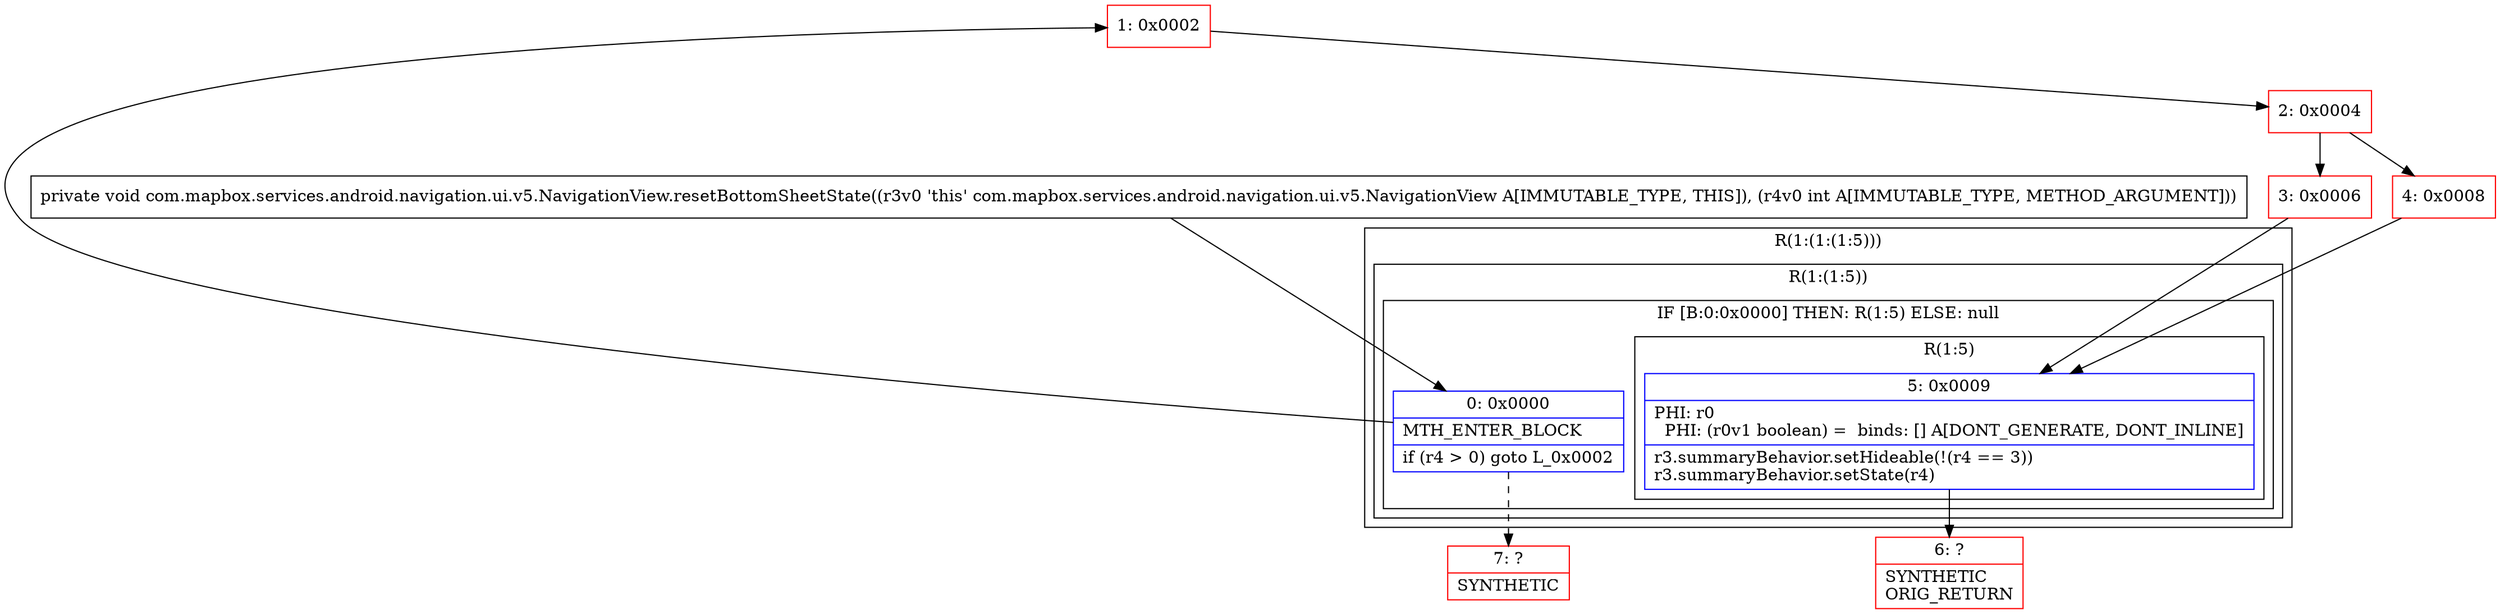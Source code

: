 digraph "CFG forcom.mapbox.services.android.navigation.ui.v5.NavigationView.resetBottomSheetState(I)V" {
subgraph cluster_Region_316718956 {
label = "R(1:(1:(1:5)))";
node [shape=record,color=blue];
subgraph cluster_Region_1107429232 {
label = "R(1:(1:5))";
node [shape=record,color=blue];
subgraph cluster_IfRegion_699250497 {
label = "IF [B:0:0x0000] THEN: R(1:5) ELSE: null";
node [shape=record,color=blue];
Node_0 [shape=record,label="{0\:\ 0x0000|MTH_ENTER_BLOCK\l|if (r4 \> 0) goto L_0x0002\l}"];
subgraph cluster_Region_1419806580 {
label = "R(1:5)";
node [shape=record,color=blue];
Node_5 [shape=record,label="{5\:\ 0x0009|PHI: r0 \l  PHI: (r0v1 boolean) =  binds: [] A[DONT_GENERATE, DONT_INLINE]\l|r3.summaryBehavior.setHideable(!(r4 == 3))\lr3.summaryBehavior.setState(r4)\l}"];
}
}
}
}
Node_1 [shape=record,color=red,label="{1\:\ 0x0002}"];
Node_2 [shape=record,color=red,label="{2\:\ 0x0004}"];
Node_3 [shape=record,color=red,label="{3\:\ 0x0006}"];
Node_4 [shape=record,color=red,label="{4\:\ 0x0008}"];
Node_6 [shape=record,color=red,label="{6\:\ ?|SYNTHETIC\lORIG_RETURN\l}"];
Node_7 [shape=record,color=red,label="{7\:\ ?|SYNTHETIC\l}"];
MethodNode[shape=record,label="{private void com.mapbox.services.android.navigation.ui.v5.NavigationView.resetBottomSheetState((r3v0 'this' com.mapbox.services.android.navigation.ui.v5.NavigationView A[IMMUTABLE_TYPE, THIS]), (r4v0 int A[IMMUTABLE_TYPE, METHOD_ARGUMENT])) }"];
MethodNode -> Node_0;
Node_0 -> Node_1;
Node_0 -> Node_7[style=dashed];
Node_5 -> Node_6;
Node_1 -> Node_2;
Node_2 -> Node_3;
Node_2 -> Node_4;
Node_3 -> Node_5;
Node_4 -> Node_5;
}

